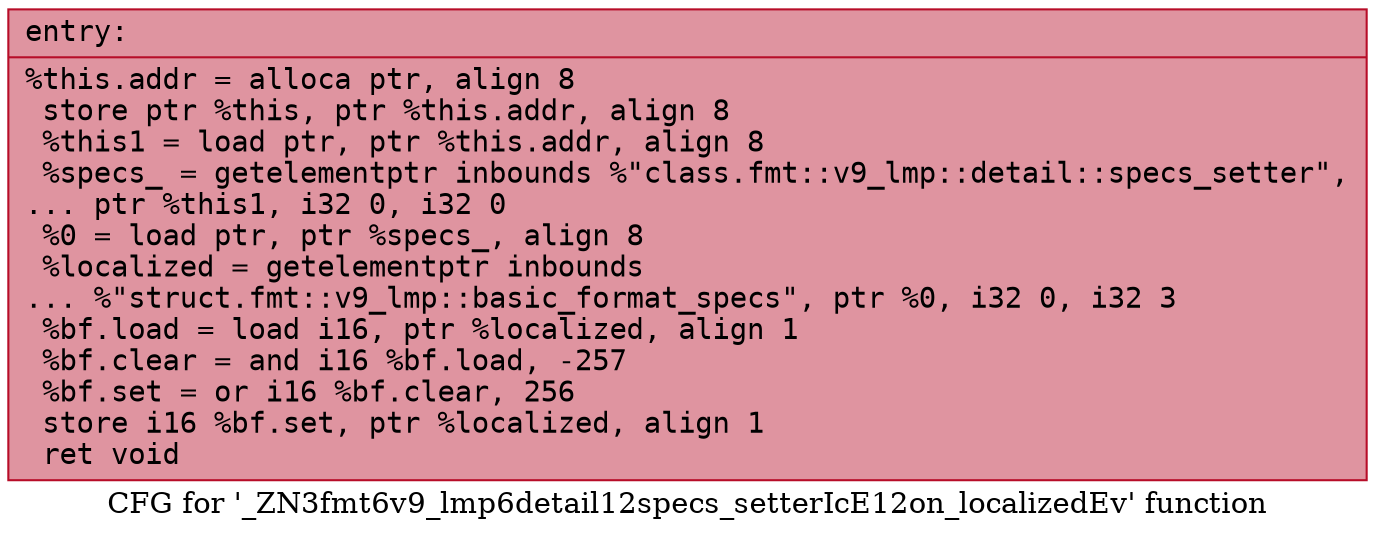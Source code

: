 digraph "CFG for '_ZN3fmt6v9_lmp6detail12specs_setterIcE12on_localizedEv' function" {
	label="CFG for '_ZN3fmt6v9_lmp6detail12specs_setterIcE12on_localizedEv' function";

	Node0x556bfeaece10 [shape=record,color="#b70d28ff", style=filled, fillcolor="#b70d2870" fontname="Courier",label="{entry:\l|  %this.addr = alloca ptr, align 8\l  store ptr %this, ptr %this.addr, align 8\l  %this1 = load ptr, ptr %this.addr, align 8\l  %specs_ = getelementptr inbounds %\"class.fmt::v9_lmp::detail::specs_setter\",\l... ptr %this1, i32 0, i32 0\l  %0 = load ptr, ptr %specs_, align 8\l  %localized = getelementptr inbounds\l... %\"struct.fmt::v9_lmp::basic_format_specs\", ptr %0, i32 0, i32 3\l  %bf.load = load i16, ptr %localized, align 1\l  %bf.clear = and i16 %bf.load, -257\l  %bf.set = or i16 %bf.clear, 256\l  store i16 %bf.set, ptr %localized, align 1\l  ret void\l}"];
}
